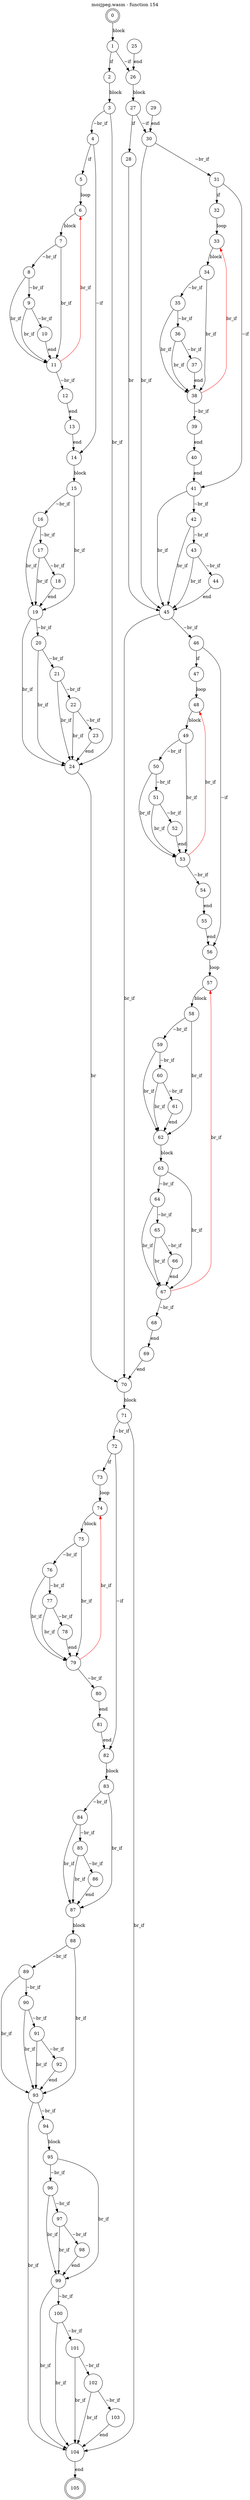 digraph finite_state_machine {
    label = "mozjpeg.wasm - function 154"
    labelloc =  t
    labelfontsize = 16
    labelfontcolor = black
    labelfontname = "Helvetica"
    node [shape = doublecircle]; 0 105;
    node [shape = circle];
    0 -> 1[label = "block"];
    1 -> 2[label = "if"];
    1 -> 26[label = "~if"];
    2 -> 3[label = "block"];
    3 -> 4[label = "~br_if"];
    3 -> 24[label = "br_if"];
    4 -> 5[label = "if"];
    4 -> 14[label = "~if"];
    5 -> 6[label = "loop"];
    6 -> 7[label = "block"];
    7 -> 8[label = "~br_if"];
    7 -> 11[label = "br_if"];
    8 -> 9[label = "~br_if"];
    8 -> 11[label = "br_if"];
    9 -> 10[label = "~br_if"];
    9 -> 11[label = "br_if"];
    10 -> 11[label = "end"];
    11 -> 12[label = "~br_if"];
    11 -> 6[color="red" label = "br_if"];
    12 -> 13[label = "end"];
    13 -> 14[label = "end"];
    14 -> 15[label = "block"];
    15 -> 16[label = "~br_if"];
    15 -> 19[label = "br_if"];
    16 -> 17[label = "~br_if"];
    16 -> 19[label = "br_if"];
    17 -> 18[label = "~br_if"];
    17 -> 19[label = "br_if"];
    18 -> 19[label = "end"];
    19 -> 20[label = "~br_if"];
    19 -> 24[label = "br_if"];
    20 -> 21[label = "~br_if"];
    20 -> 24[label = "br_if"];
    21 -> 22[label = "~br_if"];
    21 -> 24[label = "br_if"];
    22 -> 23[label = "~br_if"];
    22 -> 24[label = "br_if"];
    23 -> 24[label = "end"];
    24 -> 70[label = "br"];
    25 -> 26[label = "end"];
    26 -> 27[label = "block"];
    27 -> 28[label = "if"];
    27 -> 30[label = "~if"];
    28 -> 45[label = "br"];
    29 -> 30[label = "end"];
    30 -> 31[label = "~br_if"];
    30 -> 45[label = "br_if"];
    31 -> 32[label = "if"];
    31 -> 41[label = "~if"];
    32 -> 33[label = "loop"];
    33 -> 34[label = "block"];
    34 -> 35[label = "~br_if"];
    34 -> 38[label = "br_if"];
    35 -> 36[label = "~br_if"];
    35 -> 38[label = "br_if"];
    36 -> 37[label = "~br_if"];
    36 -> 38[label = "br_if"];
    37 -> 38[label = "end"];
    38 -> 39[label = "~br_if"];
    38 -> 33[color="red" label = "br_if"];
    39 -> 40[label = "end"];
    40 -> 41[label = "end"];
    41 -> 42[label = "~br_if"];
    41 -> 45[label = "br_if"];
    42 -> 43[label = "~br_if"];
    42 -> 45[label = "br_if"];
    43 -> 44[label = "~br_if"];
    43 -> 45[label = "br_if"];
    44 -> 45[label = "end"];
    45 -> 46[label = "~br_if"];
    45 -> 70[label = "br_if"];
    46 -> 47[label = "if"];
    46 -> 56[label = "~if"];
    47 -> 48[label = "loop"];
    48 -> 49[label = "block"];
    49 -> 50[label = "~br_if"];
    49 -> 53[label = "br_if"];
    50 -> 51[label = "~br_if"];
    50 -> 53[label = "br_if"];
    51 -> 52[label = "~br_if"];
    51 -> 53[label = "br_if"];
    52 -> 53[label = "end"];
    53 -> 54[label = "~br_if"];
    53 -> 48[color="red" label = "br_if"];
    54 -> 55[label = "end"];
    55 -> 56[label = "end"];
    56 -> 57[label = "loop"];
    57 -> 58[label = "block"];
    58 -> 59[label = "~br_if"];
    58 -> 62[label = "br_if"];
    59 -> 60[label = "~br_if"];
    59 -> 62[label = "br_if"];
    60 -> 61[label = "~br_if"];
    60 -> 62[label = "br_if"];
    61 -> 62[label = "end"];
    62 -> 63[label = "block"];
    63 -> 64[label = "~br_if"];
    63 -> 67[label = "br_if"];
    64 -> 65[label = "~br_if"];
    64 -> 67[label = "br_if"];
    65 -> 66[label = "~br_if"];
    65 -> 67[label = "br_if"];
    66 -> 67[label = "end"];
    67 -> 68[label = "~br_if"];
    67 -> 57[color="red" label = "br_if"];
    68 -> 69[label = "end"];
    69 -> 70[label = "end"];
    70 -> 71[label = "block"];
    71 -> 72[label = "~br_if"];
    71 -> 104[label = "br_if"];
    72 -> 73[label = "if"];
    72 -> 82[label = "~if"];
    73 -> 74[label = "loop"];
    74 -> 75[label = "block"];
    75 -> 76[label = "~br_if"];
    75 -> 79[label = "br_if"];
    76 -> 77[label = "~br_if"];
    76 -> 79[label = "br_if"];
    77 -> 78[label = "~br_if"];
    77 -> 79[label = "br_if"];
    78 -> 79[label = "end"];
    79 -> 80[label = "~br_if"];
    79 -> 74[color="red" label = "br_if"];
    80 -> 81[label = "end"];
    81 -> 82[label = "end"];
    82 -> 83[label = "block"];
    83 -> 84[label = "~br_if"];
    83 -> 87[label = "br_if"];
    84 -> 85[label = "~br_if"];
    84 -> 87[label = "br_if"];
    85 -> 86[label = "~br_if"];
    85 -> 87[label = "br_if"];
    86 -> 87[label = "end"];
    87 -> 88[label = "block"];
    88 -> 89[label = "~br_if"];
    88 -> 93[label = "br_if"];
    89 -> 90[label = "~br_if"];
    89 -> 93[label = "br_if"];
    90 -> 91[label = "~br_if"];
    90 -> 93[label = "br_if"];
    91 -> 92[label = "~br_if"];
    91 -> 93[label = "br_if"];
    92 -> 93[label = "end"];
    93 -> 94[label = "~br_if"];
    93 -> 104[label = "br_if"];
    94 -> 95[label = "block"];
    95 -> 96[label = "~br_if"];
    95 -> 99[label = "br_if"];
    96 -> 97[label = "~br_if"];
    96 -> 99[label = "br_if"];
    97 -> 98[label = "~br_if"];
    97 -> 99[label = "br_if"];
    98 -> 99[label = "end"];
    99 -> 100[label = "~br_if"];
    99 -> 104[label = "br_if"];
    100 -> 101[label = "~br_if"];
    100 -> 104[label = "br_if"];
    101 -> 102[label = "~br_if"];
    101 -> 104[label = "br_if"];
    102 -> 103[label = "~br_if"];
    102 -> 104[label = "br_if"];
    103 -> 104[label = "end"];
    104 -> 105[label = "end"];
}
